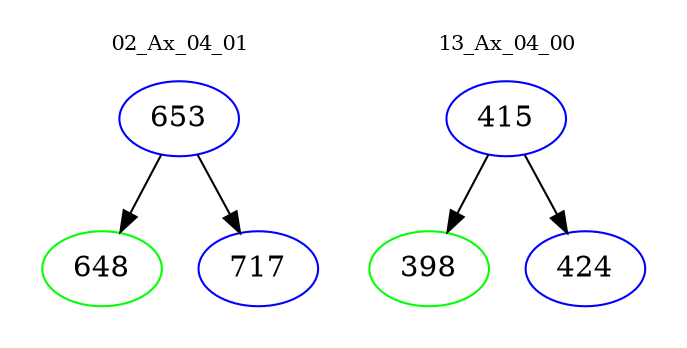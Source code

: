 digraph{
subgraph cluster_0 {
color = white
label = "02_Ax_04_01";
fontsize=10;
T0_653 [label="653", color="blue"]
T0_653 -> T0_648 [color="black"]
T0_648 [label="648", color="green"]
T0_653 -> T0_717 [color="black"]
T0_717 [label="717", color="blue"]
}
subgraph cluster_1 {
color = white
label = "13_Ax_04_00";
fontsize=10;
T1_415 [label="415", color="blue"]
T1_415 -> T1_398 [color="black"]
T1_398 [label="398", color="green"]
T1_415 -> T1_424 [color="black"]
T1_424 [label="424", color="blue"]
}
}
